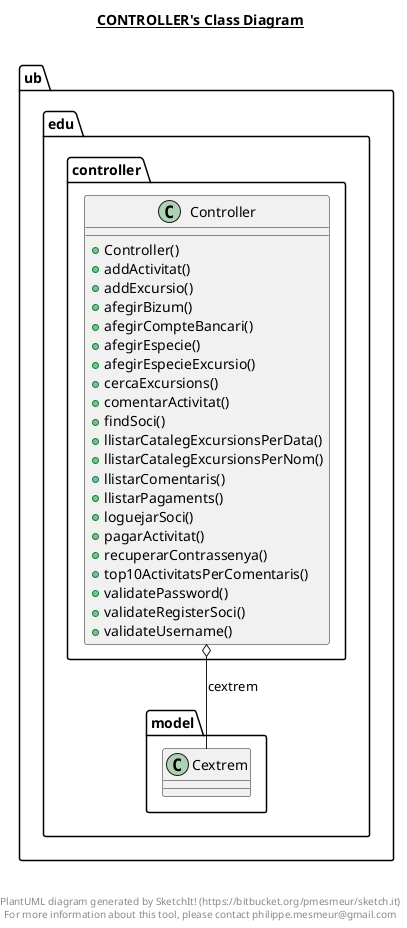 @startuml

title __CONTROLLER's Class Diagram__\n

  namespace ub.edu.controller {
    class ub.edu.controller.Controller {
        + Controller()
        + addActivitat()
        + addExcursio()
        + afegirBizum()
        + afegirCompteBancari()
        + afegirEspecie()
        + afegirEspecieExcursio()
        + cercaExcursions()
        + comentarActivitat()
        + findSoci()
        + llistarCatalegExcursionsPerData()
        + llistarCatalegExcursionsPerNom()
        + llistarComentaris()
        + llistarPagaments()
        + loguejarSoci()
        + pagarActivitat()
        + recuperarContrassenya()
        + top10ActivitatsPerComentaris()
        + validatePassword()
        + validateRegisterSoci()
        + validateUsername()
    }
  }
  

  ub.edu.controller.Controller o-- ub.edu.model.Cextrem : cextrem


right footer


PlantUML diagram generated by SketchIt! (https://bitbucket.org/pmesmeur/sketch.it)
For more information about this tool, please contact philippe.mesmeur@gmail.com
endfooter

@enduml
